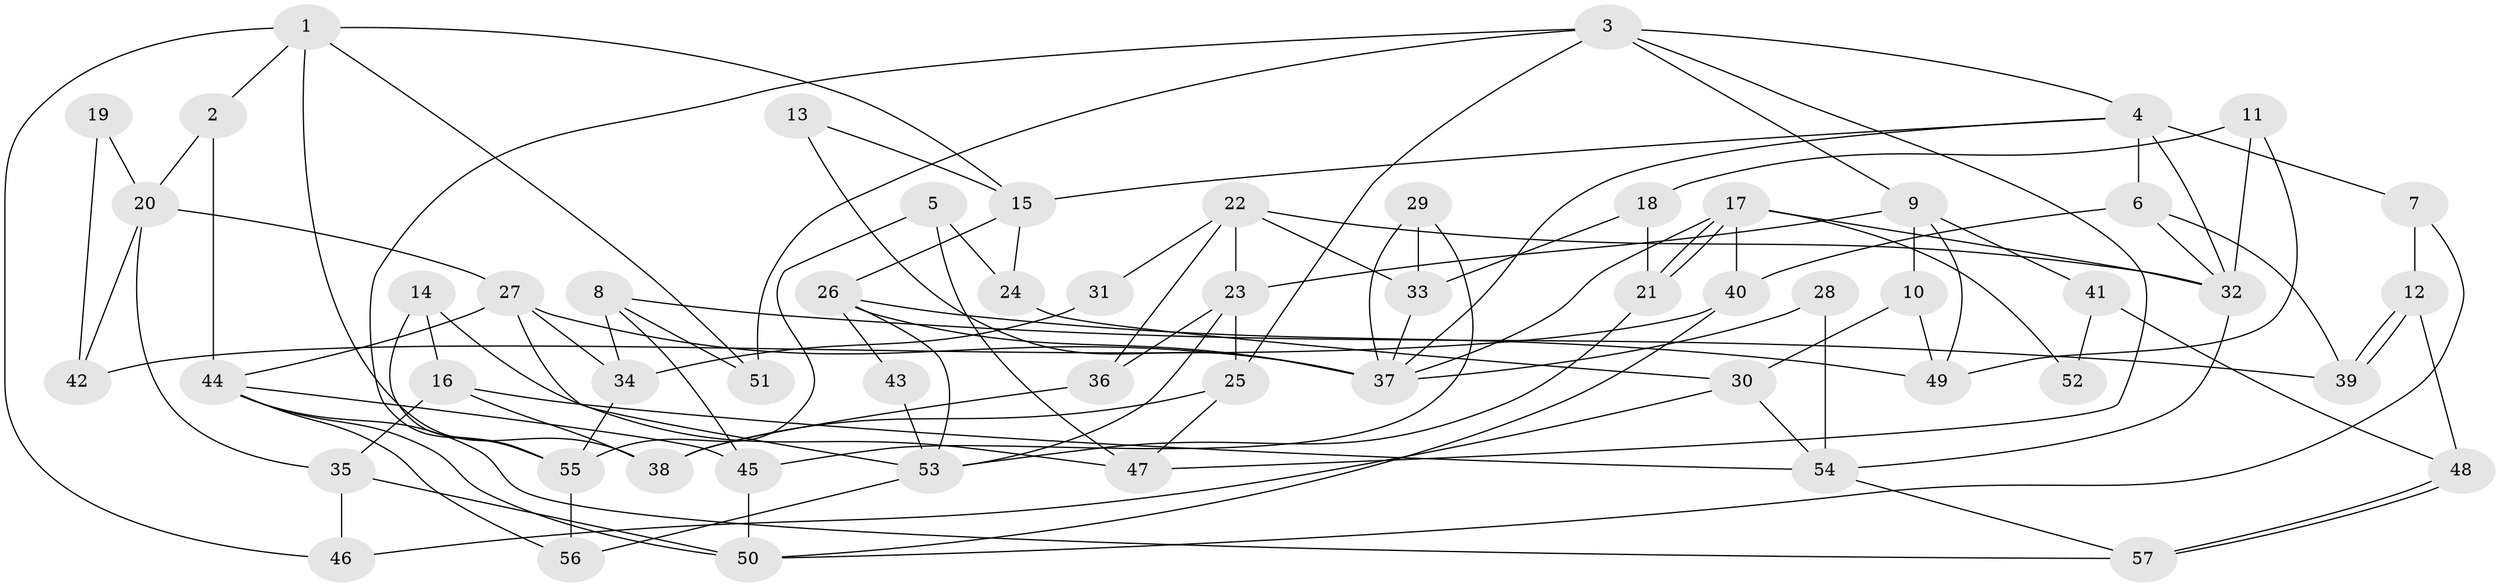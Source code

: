 // Generated by graph-tools (version 1.1) at 2025/02/03/09/25 03:02:01]
// undirected, 57 vertices, 114 edges
graph export_dot {
graph [start="1"]
  node [color=gray90,style=filled];
  1;
  2;
  3;
  4;
  5;
  6;
  7;
  8;
  9;
  10;
  11;
  12;
  13;
  14;
  15;
  16;
  17;
  18;
  19;
  20;
  21;
  22;
  23;
  24;
  25;
  26;
  27;
  28;
  29;
  30;
  31;
  32;
  33;
  34;
  35;
  36;
  37;
  38;
  39;
  40;
  41;
  42;
  43;
  44;
  45;
  46;
  47;
  48;
  49;
  50;
  51;
  52;
  53;
  54;
  55;
  56;
  57;
  1 -- 51;
  1 -- 38;
  1 -- 2;
  1 -- 15;
  1 -- 46;
  2 -- 44;
  2 -- 20;
  3 -- 25;
  3 -- 4;
  3 -- 9;
  3 -- 47;
  3 -- 51;
  3 -- 55;
  4 -- 6;
  4 -- 32;
  4 -- 7;
  4 -- 15;
  4 -- 37;
  5 -- 55;
  5 -- 24;
  5 -- 47;
  6 -- 39;
  6 -- 32;
  6 -- 40;
  7 -- 50;
  7 -- 12;
  8 -- 34;
  8 -- 45;
  8 -- 39;
  8 -- 51;
  9 -- 23;
  9 -- 10;
  9 -- 41;
  9 -- 49;
  10 -- 49;
  10 -- 30;
  11 -- 32;
  11 -- 18;
  11 -- 49;
  12 -- 39;
  12 -- 39;
  12 -- 48;
  13 -- 15;
  13 -- 37;
  14 -- 47;
  14 -- 55;
  14 -- 16;
  15 -- 24;
  15 -- 26;
  16 -- 35;
  16 -- 38;
  16 -- 54;
  17 -- 21;
  17 -- 21;
  17 -- 37;
  17 -- 32;
  17 -- 40;
  17 -- 52;
  18 -- 21;
  18 -- 33;
  19 -- 42;
  19 -- 20;
  20 -- 27;
  20 -- 35;
  20 -- 42;
  21 -- 53;
  22 -- 23;
  22 -- 32;
  22 -- 31;
  22 -- 33;
  22 -- 36;
  23 -- 36;
  23 -- 53;
  23 -- 25;
  24 -- 30;
  25 -- 47;
  25 -- 38;
  26 -- 49;
  26 -- 37;
  26 -- 43;
  26 -- 53;
  27 -- 37;
  27 -- 44;
  27 -- 34;
  27 -- 53;
  28 -- 37;
  28 -- 54;
  29 -- 33;
  29 -- 37;
  29 -- 45;
  30 -- 46;
  30 -- 54;
  31 -- 34;
  32 -- 54;
  33 -- 37;
  34 -- 55;
  35 -- 50;
  35 -- 46;
  36 -- 38;
  40 -- 42;
  40 -- 50;
  41 -- 48;
  41 -- 52;
  43 -- 53;
  44 -- 57;
  44 -- 50;
  44 -- 45;
  44 -- 56;
  45 -- 50;
  48 -- 57;
  48 -- 57;
  53 -- 56;
  54 -- 57;
  55 -- 56;
}
